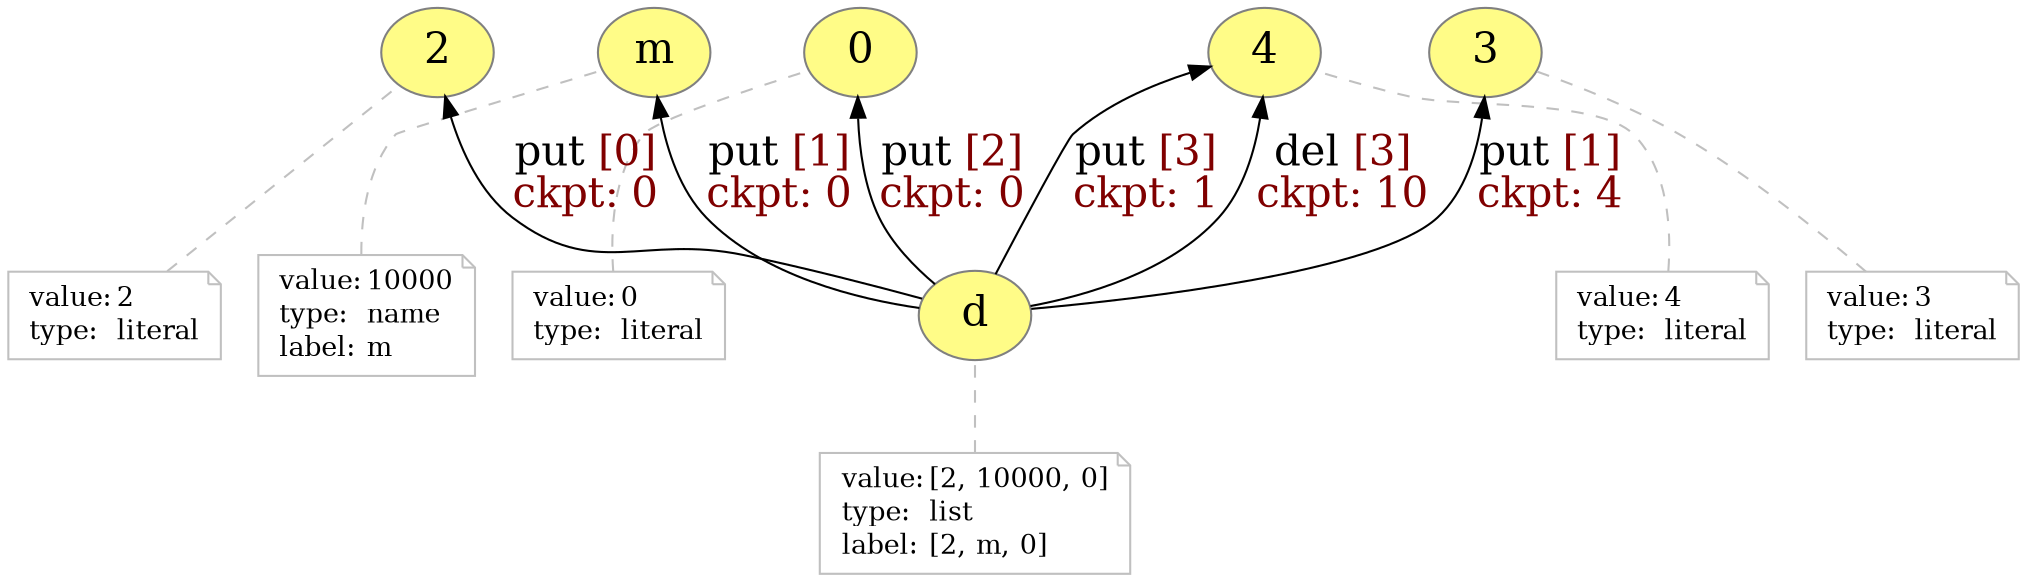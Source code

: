 digraph "PROV" { size="16,12"; rankdir="BT";
"g/m" [fillcolor="#FFFC87",color="#808080",style="filled",label="m",URL="g/m",fontsize="20"]
"g/m-attrs" [color="gray",shape="note",fontsize="13",fontcolor="black",label=<<TABLE cellpadding="0" border="0">
	<TR>
	    <TD align="left">value:</TD>
	    <TD align="left">10000</TD>
	</TR>
	<TR>
	    <TD align="left">type:</TD>
	    <TD align="left">name</TD>
	</TR>
	<TR>
	    <TD align="left">label:</TD>
	    <TD align="left">m</TD>
	</TR>
</TABLE>>]
"g/m-attrs" -> "g/m" [color="gray",style="dashed",arrowhead="none"]
"g/2" [fillcolor="#FFFC87",color="#808080",style="filled",label="2",URL="g/2",fontsize="20"]
"g/2-attrs" [color="gray",shape="note",fontsize="13",fontcolor="black",label=<<TABLE cellpadding="0" border="0">
	<TR>
	    <TD align="left">value:</TD>
	    <TD align="left">2</TD>
	</TR>
	<TR>
	    <TD align="left">type:</TD>
	    <TD align="left">literal</TD>
	</TR>
</TABLE>>]
"g/2-attrs" -> "g/2" [color="gray",style="dashed",arrowhead="none"]
"g/0" [fillcolor="#FFFC87",color="#808080",style="filled",label="0",URL="g/0",fontsize="20"]
"g/0-attrs" [color="gray",shape="note",fontsize="13",fontcolor="black",label=<<TABLE cellpadding="0" border="0">
	<TR>
	    <TD align="left">value:</TD>
	    <TD align="left">0</TD>
	</TR>
	<TR>
	    <TD align="left">type:</TD>
	    <TD align="left">literal</TD>
	</TR>
</TABLE>>]
"g/0-attrs" -> "g/0" [color="gray",style="dashed",arrowhead="none"]
"g/4" [fillcolor="#FFFC87",color="#808080",style="filled",label="4",URL="g/4",fontsize="20"]
"g/4-attrs" [color="gray",shape="note",fontsize="13",fontcolor="black",label=<<TABLE cellpadding="0" border="0">
	<TR>
	    <TD align="left">value:</TD>
	    <TD align="left">4</TD>
	</TR>
	<TR>
	    <TD align="left">type:</TD>
	    <TD align="left">literal</TD>
	</TR>
</TABLE>>]
"g/4-attrs" -> "g/4" [color="gray",style="dashed",arrowhead="none"]
"g/3" [fillcolor="#FFFC87",color="#808080",style="filled",label="3",URL="g/3",fontsize="20"]
"g/3-attrs" [color="gray",shape="note",fontsize="13",fontcolor="black",label=<<TABLE cellpadding="0" border="0">
	<TR>
	    <TD align="left">value:</TD>
	    <TD align="left">3</TD>
	</TR>
	<TR>
	    <TD align="left">type:</TD>
	    <TD align="left">literal</TD>
	</TR>
</TABLE>>]
"g/3-attrs" -> "g/3" [color="gray",style="dashed",arrowhead="none"]
"g/d" [fillcolor="#FFFC87",color="#808080",style="filled",label="d",URL="g/d",fontsize="20"]
"g/d-attrs" [color="gray",shape="note",fontsize="13",fontcolor="black",label=<<TABLE cellpadding="0" border="0">
	<TR>
	    <TD align="left">value:</TD>
	    <TD align="left">[2, 10000, 0]</TD>
	</TR>
	<TR>
	    <TD align="left">type:</TD>
	    <TD align="left">list</TD>
	</TR>
	<TR>
	    <TD align="left">label:</TD>
	    <TD align="left">[2, m, 0]</TD>
	</TR>
</TABLE>>]
"g/d-attrs" -> "g/d" [color="gray",style="dashed",arrowhead="none"]
"g/d" -> "g/2" [fontsize="20",labeldistance="2",color="black",labelangle="60.0",rotation="20",label=<<font color="black">put</font><font color="#800000">&nbsp;[0]<br/>ckpt:&nbsp;0</font>>]
"g/d" -> "g/m" [fontsize="20",labeldistance="2",color="black",labelangle="60.0",rotation="20",label=<<font color="black">put</font><font color="#800000">&nbsp;[1]<br/>ckpt:&nbsp;0</font>>]
"g/d" -> "g/0" [fontsize="20",labeldistance="2",color="black",labelangle="60.0",rotation="20",label=<<font color="black">put</font><font color="#800000">&nbsp;[2]<br/>ckpt:&nbsp;0</font>>]
"g/d" -> "g/4" [fontsize="20",labeldistance="2",color="black",labelangle="60.0",rotation="20",label=<<font color="black">put</font><font color="#800000">&nbsp;[3]<br/>ckpt:&nbsp;1</font>>]
"g/d" -> "g/3" [fontsize="20",labeldistance="2",color="black",labelangle="60.0",rotation="20",label=<<font color="black">put</font><font color="#800000">&nbsp;[1]<br/>ckpt:&nbsp;4</font>>]
"g/d" -> "g/4" [fontsize="20",labeldistance="2",color="black",labelangle="60.0",rotation="20",label=<<font color="black">del</font><font color="#800000">&nbsp;[3]<br/>ckpt:&nbsp;10</font>>]

"g/2"->"g/m"->"g/0"->"g/4"->"g/3" [style=invis]
{rank=same "g/2" "g/m" "g/0" "g/3" "g/4" }
}